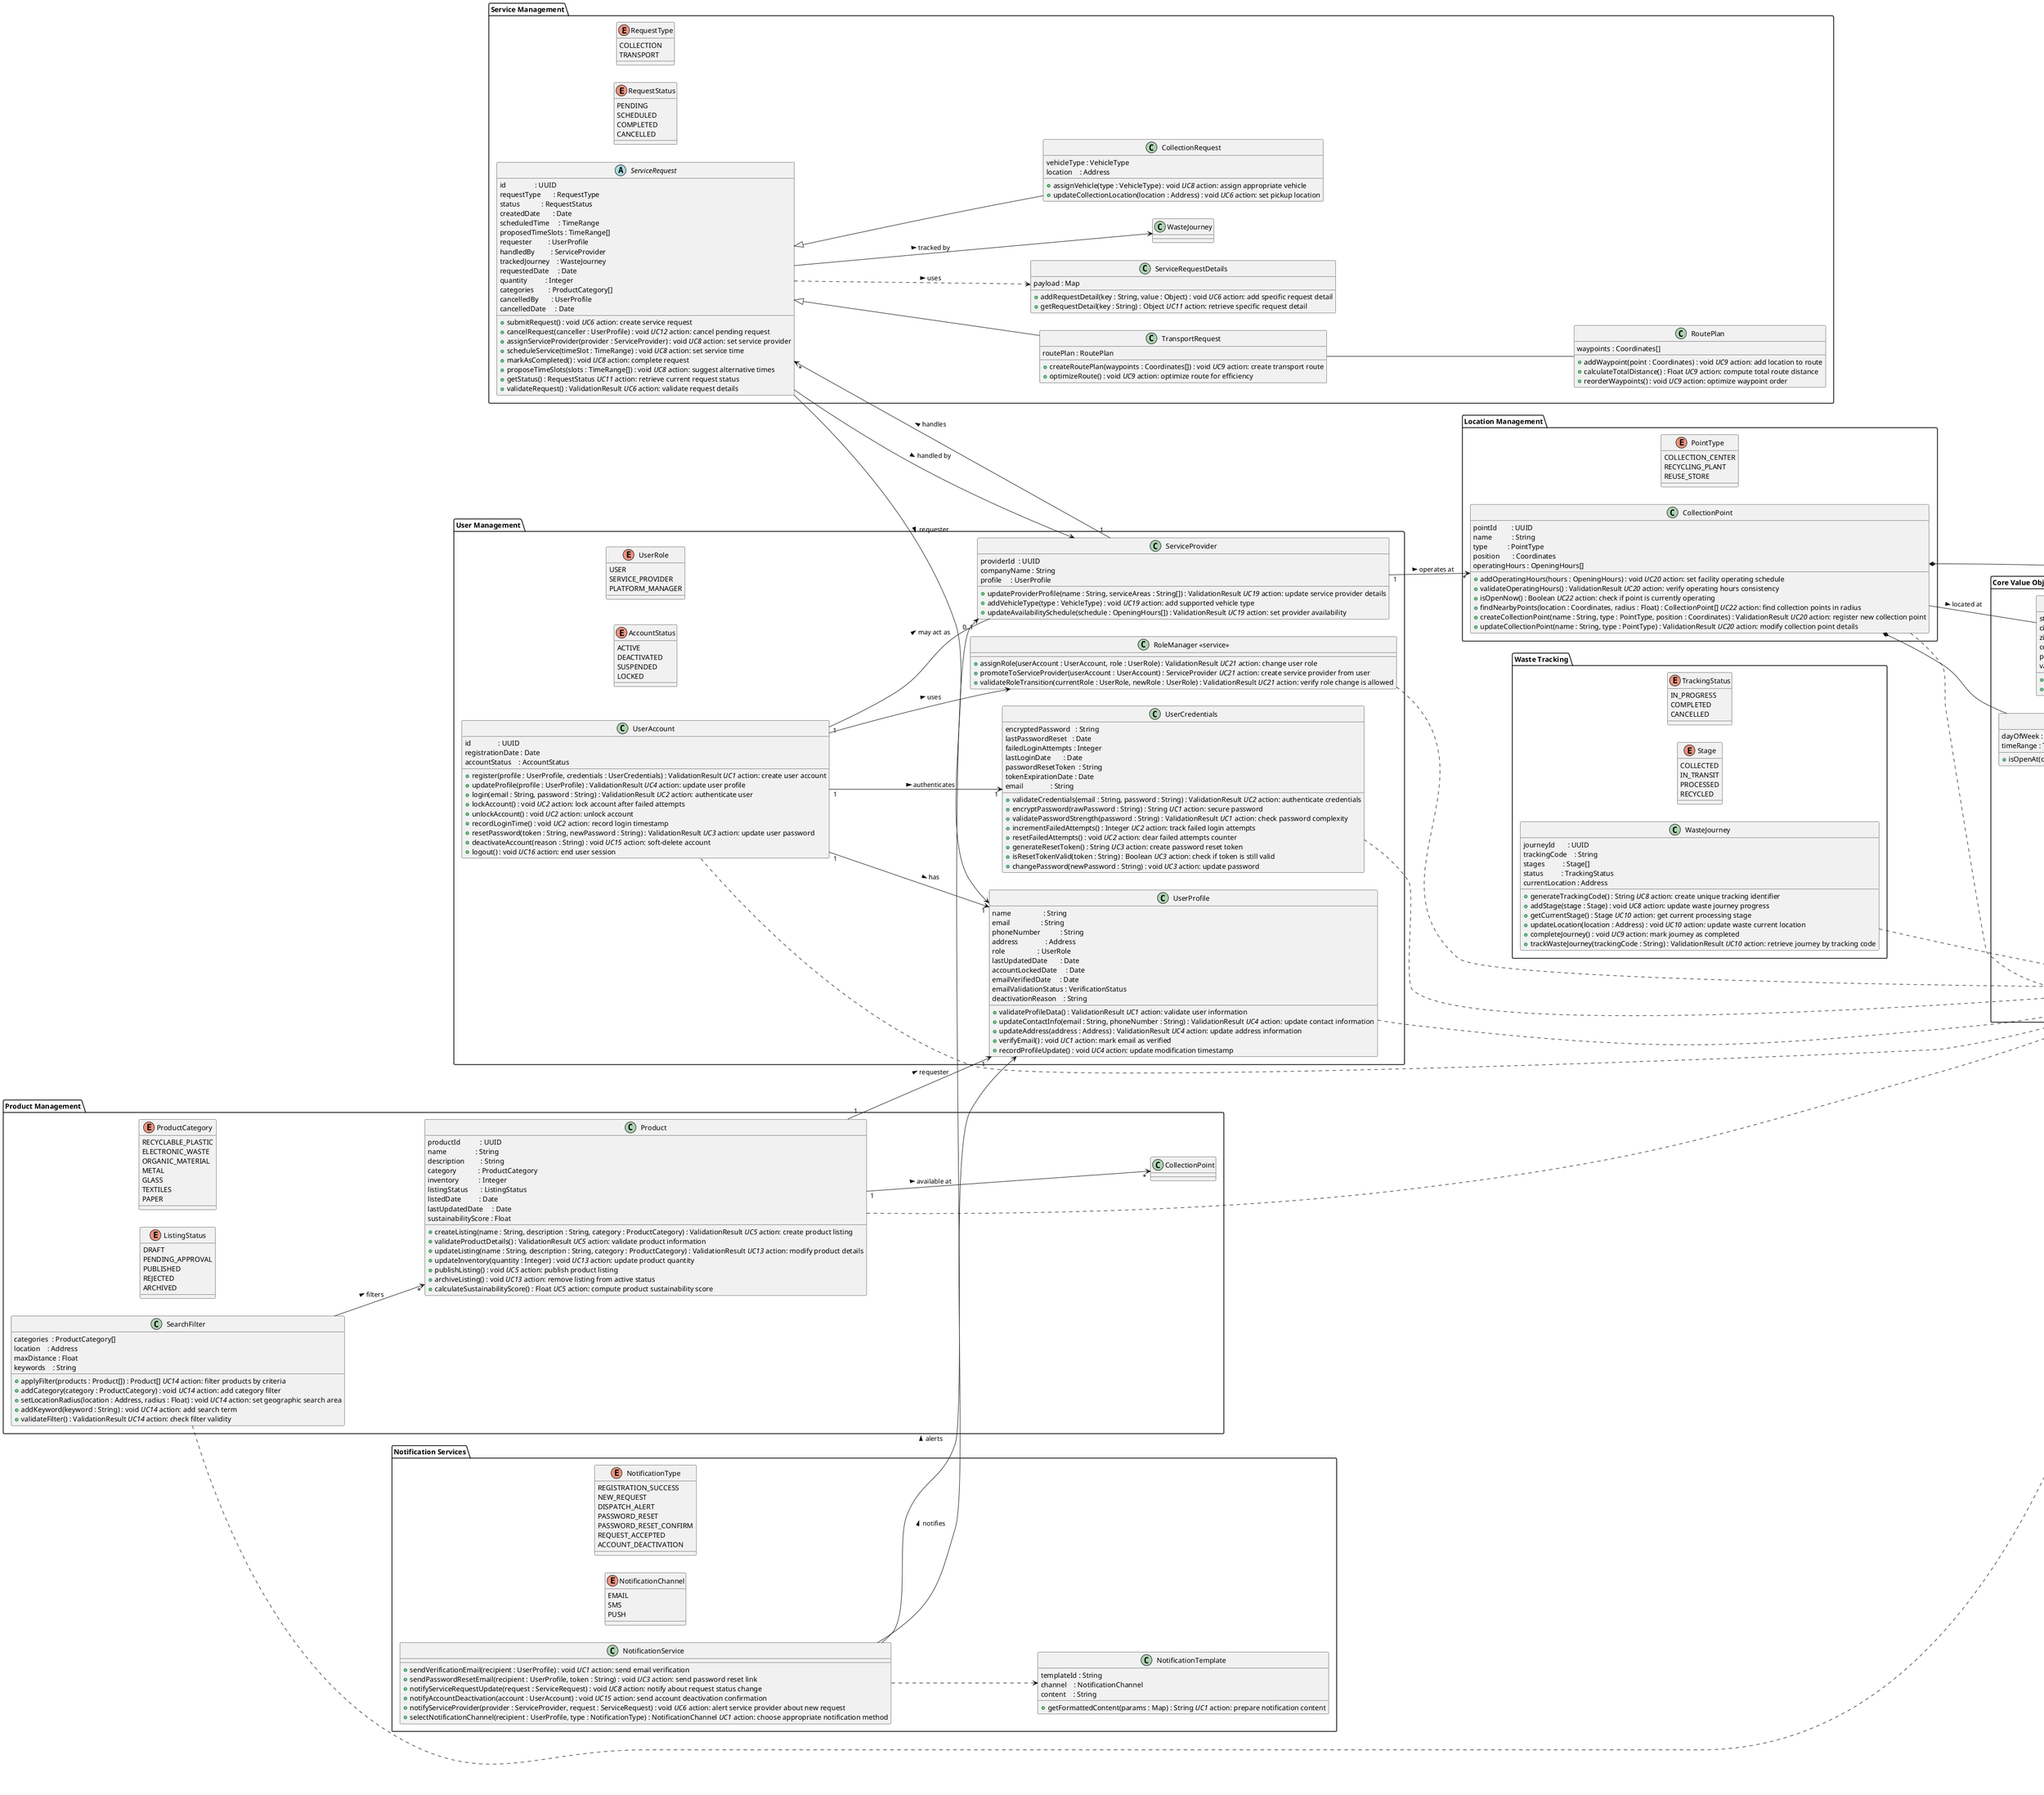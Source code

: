 @startuml
left to right direction
' ──────────────────────────────────────────────
'  CORE VALUE OBJECTS
' ──────────────────────────────────────────────
package "Core Value Objects" {
enum VerificationStatus {
VERIFIED
UNVERIFIED
}
enum VehicleType {
TRUCK
VAN
CARGO_BIKE
BICYCLE
MOTORCYCLE
COMPACTOR
ELECTRIC_VAN
CARGO_VAN
}
enum DayOfWeek {
MON
TUE
WED
THU
FRI
SAT
SUN
}
class ValidationResult {
valid    : Boolean
messages : String[]
+isValid() : Boolean //UC1 //action: check if validation succeeded
}
class Coordinates {
latitude  : Float
longitude : Float
+calculateDistance(destination : Coordinates) : Float //UC14 //action: measure distance between coordinates
}
class Address {
street           : String
city             : String
zipCode          : String
country          : String
position         : Coordinates
validationStatus : VerificationStatus
+verifyAddress() : ValidationResult //UC1 //action: validate address format and existence
+markAsVerified() : void //UC1 //action: set address as verified
}
class TimeRange {
start : LocalTime
end   : LocalTime
+overlaps(other : TimeRange) : Boolean //UC8 //action: check if time ranges overlap
+isAvailable() : Boolean //UC19 //action: determine if timerange is available
}
class OpeningHours {
dayOfWeek : DayOfWeek
timeRange : TimeRange
+isOpenAt(day : DayOfWeek, time : LocalTime) : Boolean //UC20 //action: check if facility is open at specific time
}
Address *-- Coordinates
OpeningHours -- TimeRange
}
' ──────────────────────────────────────────────
'  USER MANAGEMENT
' ──────────────────────────────────────────────
package "User Management" {
enum UserRole {
USER
SERVICE_PROVIDER
PLATFORM_MANAGER
}
enum AccountStatus {
ACTIVE
DEACTIVATED
SUSPENDED
LOCKED
}
class UserAccount {
id               : UUID
registrationDate : Date
accountStatus    : AccountStatus
+register(profile : UserProfile, credentials : UserCredentials) : ValidationResult //UC1 //action: create user account
+updateProfile(profile : UserProfile) : ValidationResult //UC4 //action: update user profile
+login(email : String, password : String) : ValidationResult //UC2 //action: authenticate user
+lockAccount() : void //UC2 //action: lock account after failed attempts
+unlockAccount() : void //UC2 //action: unlock account
+recordLoginTime() : void //UC2 //action: record login timestamp
+resetPassword(token : String, newPassword : String) : ValidationResult //UC3 //action: update user password
+deactivateAccount(reason : String) : void //UC15 //action: soft-delete account
+logout() : void //UC16 //action: end user session
}
class UserProfile {
name                  : String
email                 : String
phoneNumber           : String
address               : Address
role                  : UserRole
lastUpdatedDate       : Date
accountLockedDate     : Date
emailVerifiedDate     : Date
emailValidationStatus : VerificationStatus
deactivationReason    : String
+validateProfileData() : ValidationResult //UC1 //action: validate user information
+updateContactInfo(email : String, phoneNumber : String) : ValidationResult //UC4 //action: update contact information
+updateAddress(address : Address) : ValidationResult //UC4 //action: update address information
+verifyEmail() : void //UC1 //action: mark email as verified
+recordProfileUpdate() : void //UC4 //action: update modification timestamp
}
class UserCredentials {
encryptedPassword   : String
lastPasswordReset   : Date
failedLoginAttempts : Integer
lastLoginDate       : Date
passwordResetToken  : String
tokenExpirationDate : Date
email               : String
+validateCredentials(email : String, password : String) : ValidationResult //UC2 //action: authenticate credentials
+encryptPassword(rawPassword : String) : String //UC1 //action: secure password
+validatePasswordStrength(password : String) : ValidationResult //UC1 //action: check password complexity
+incrementFailedAttempts() : Integer //UC2 //action: track failed login attempts
+resetFailedAttempts() : void //UC2 //action: clear failed attempts counter
+generateResetToken() : String //UC3 //action: create password reset token
+isResetTokenValid(token : String) : Boolean //UC3 //action: check if token is still valid
+changePassword(newPassword : String) : void //UC3 //action: update password
}
class ServiceProvider {
providerId  : UUID
companyName : String
profile     : UserProfile
+updateProviderProfile(name : String, serviceAreas : String[]) : ValidationResult //UC19 //action: update service provider details
+addVehicleType(type : VehicleType) : void //UC19 //action: add supported vehicle type
+updateAvailabilitySchedule(schedule : OpeningHours[]) : ValidationResult //UC19 //action: set provider availability
}
class "RoleManager <<service>>" as RoleManager {
+assignRole(userAccount : UserAccount, role : UserRole) : ValidationResult //UC21 //action: change user role
+promoteToServiceProvider(userAccount : UserAccount) : ServiceProvider //UC21 //action: create service provider from user
+validateRoleTransition(currentRole : UserRole, newRole : UserRole) : ValidationResult //UC21 //action: verify role change is allowed
}
UserAccount ..> ValidationResult
UserProfile ..> ValidationResult
UserCredentials ..> ValidationResult
RoleManager ..> ValidationResult
UserAccount "1" --> "1" UserProfile : has >
UserAccount "1" --> "1" UserCredentials : authenticates >
UserAccount --> RoleManager : uses >
UserAccount "1" -- "0..1" ServiceProvider : may act as >
}
' ──────────────────────────────────────────────
'  SERVICE MANAGEMENT
' ──────────────────────────────────────────────
package "Service Management" {
enum RequestType {
COLLECTION
TRANSPORT
}
enum RequestStatus {
PENDING
SCHEDULED
COMPLETED
CANCELLED
}
abstract class ServiceRequest {
id                : UUID
requestType       : RequestType
status            : RequestStatus
createdDate       : Date
scheduledTime     : TimeRange
proposedTimeSlots : TimeRange[]
requester         : UserProfile
handledBy         : ServiceProvider
trackedJourney    : WasteJourney
requestedDate     : Date
quantity          : Integer
categories        : ProductCategory[]
cancelledBy       : UserProfile
cancelledDate     : Date
+submitRequest() : void //UC6 //action: create service request
+cancelRequest(canceller : UserProfile) : void //UC12 //action: cancel pending request
+assignServiceProvider(provider : ServiceProvider) : void //UC8 //action: set service provider
+scheduleService(timeSlot : TimeRange) : void //UC8 //action: set service time
+markAsCompleted() : void //UC8 //action: complete request
+proposeTimeSlots(slots : TimeRange[]) : void //UC8 //action: suggest alternative times
+getStatus() : RequestStatus //UC11 //action: retrieve current request status
+validateRequest() : ValidationResult //UC6 //action: validate request details
}
class CollectionRequest extends ServiceRequest {
vehicleType : VehicleType
location    : Address
+assignVehicle(type : VehicleType) : void //UC8 //action: assign appropriate vehicle
+updateCollectionLocation(location : Address) : void //UC6 //action: set pickup location
}
class TransportRequest extends ServiceRequest {
routePlan : RoutePlan
+createRoutePlan(waypoints : Coordinates[]) : void //UC9 //action: create transport route
+optimizeRoute() : void //UC9 //action: optimize route for efficiency
}
class ServiceRequestDetails {
payload : Map
+addRequestDetail(key : String, value : Object) : void //UC6 //action: add specific request detail
+getRequestDetail(key : String) : Object //UC11 //action: retrieve specific request detail
}
ServiceRequest ..> ServiceRequestDetails : uses >
class RoutePlan {
waypoints : Coordinates[]
+addWaypoint(point : Coordinates) : void //UC9 //action: add location to route
+calculateTotalDistance() : Float //UC9 //action: compute total route distance
+reorderWaypoints() : void //UC9 //action: optimize waypoint order
}
ServiceProvider "1" --> "*" ServiceRequest : handles >
TransportRequest -- RoutePlan
ServiceRequest --> WasteJourney : tracked by >
ServiceRequest --> UserProfile : requester >
ServiceRequest --> ServiceProvider : handled by >
}
' ──────────────────────────────────────────────
'  WASTE TRACKING
' ──────────────────────────────────────────────
package "Waste Tracking" {
enum TrackingStatus {
IN_PROGRESS
COMPLETED
CANCELLED
}
enum Stage {
COLLECTED
IN_TRANSIT
PROCESSED
RECYCLED
}
class WasteJourney {
journeyId       : UUID
trackingCode    : String
stages          : Stage[]
status          : TrackingStatus
currentLocation : Address
+generateTrackingCode() : String //UC8 //action: create unique tracking identifier
+addStage(stage : Stage) : void //UC8 //action: update waste journey progress
+getCurrentStage() : Stage //UC10 //action: get current processing stage
+updateLocation(location : Address) : void //UC10 //action: update waste current location
+completeJourney() : void //UC9 //action: mark journey as completed
+trackWasteJourney(trackingCode : String) : ValidationResult //UC10 //action: retrieve journey by tracking code
}
WasteJourney ..> ValidationResult
}
' ──────────────────────────────────────────────
'  PRODUCT MANAGEMENT
' ──────────────────────────────────────────────
package "Product Management" {
enum ProductCategory {
RECYCLABLE_PLASTIC
ELECTRONIC_WASTE
ORGANIC_MATERIAL
METAL
GLASS
TEXTILES
PAPER
}
enum ListingStatus {
DRAFT
PENDING_APPROVAL
PUBLISHED
REJECTED
ARCHIVED
}
class Product {
productId           : UUID
name                : String
description         : String
category            : ProductCategory
inventory           : Integer
listingStatus       : ListingStatus
listedDate          : Date
lastUpdatedDate     : Date
sustainabilityScore : Float
+createListing(name : String, description : String, category : ProductCategory) : ValidationResult //UC5 //action: create product listing
+validateProductDetails() : ValidationResult //UC5 //action: validate product information
+updateListing(name : String, description : String, category : ProductCategory) : ValidationResult //UC13 //action: modify product details
+updateInventory(quantity : Integer) : void //UC13 //action: update product quantity
+publishListing() : void //UC5 //action: publish product listing
+archiveListing() : void //UC13 //action: remove listing from active status
+calculateSustainabilityScore() : Float //UC5 //action: compute product sustainability score
}
class SearchFilter {
categories  : ProductCategory[]
location    : Address
maxDistance : Float
keywords    : String
+applyFilter(products : Product[]) : Product[] //UC14 //action: filter products by criteria
+addCategory(category : ProductCategory) : void //UC14 //action: add category filter
+setLocationRadius(location : Address, radius : Float) : void //UC14 //action: set geographic search area
+addKeyword(keyword : String) : void //UC14 //action: add search term
+validateFilter() : ValidationResult //UC14 //action: check filter validity
}
Product ..> ValidationResult
SearchFilter ..> ValidationResult
Product "1" --> "*" CollectionPoint : available at >
Product "1" --> "1" UserProfile      : requester >
SearchFilter --> "*" Product            : filters >
}
' ──────────────────────────────────────────────
'  LOCATION MANAGEMENT
' ──────────────────────────────────────────────
package "Location Management" {
enum PointType {
COLLECTION_CENTER
RECYCLING_PLANT
REUSE_STORE
}
class CollectionPoint {
pointId        : UUID
name           : String
type           : PointType
position       : Coordinates
operatingHours : OpeningHours[]
+addOperatingHours(hours : OpeningHours) : void //UC20 //action: set facility operating schedule
+validateOperatingHours() : ValidationResult //UC20 //action: verify operating hours consistency
+isOpenNow() : Boolean //UC22 //action: check if point is currently operating
+findNearbyPoints(location : Coordinates, radius : Float) : CollectionPoint[] //UC22 //action: find collection points in radius
+createCollectionPoint(name : String, type : PointType, position : Coordinates) : ValidationResult //UC20 //action: register new collection point
+updateCollectionPoint(name : String, type : PointType) : ValidationResult //UC20 //action: modify collection point details
}
CollectionPoint ..> ValidationResult
CollectionPoint *-- Coordinates
CollectionPoint *-- OpeningHours
CollectionPoint -- Address : located at >
ServiceProvider "1" --> "*" CollectionPoint : operates at >
}
' ──────────────────────────────────────────────
'  NOTIFICATION SERVICES
' ──────────────────────────────────────────────
package "Notification Services" {
enum NotificationType {
REGISTRATION_SUCCESS
NEW_REQUEST
DISPATCH_ALERT
PASSWORD_RESET
PASSWORD_RESET_CONFIRM
REQUEST_ACCEPTED
ACCOUNT_DEACTIVATION
}
enum NotificationChannel{
EMAIL
SMS
PUSH
}
class NotificationTemplate {
templateId : String
channel    : NotificationChannel
content    : String
+getFormattedContent(params : Map) : String //UC1 //action: prepare notification content
}
class NotificationService {
+sendVerificationEmail(recipient : UserProfile) : void //UC1 //action: send email verification
+sendPasswordResetEmail(recipient : UserProfile, token : String) : void //UC3 //action: send password reset link
+notifyServiceRequestUpdate(request : ServiceRequest) : void //UC8 //action: notify about request status change
+notifyAccountDeactivation(account : UserAccount) : void //UC15 //action: send account deactivation confirmation
+notifyServiceProvider(provider : ServiceProvider, request : ServiceRequest) : void //UC6 //action: alert service provider about new request
+selectNotificationChannel(recipient : UserProfile, type : NotificationType) : NotificationChannel //UC1 //action: choose appropriate notification method
}
NotificationService ..> NotificationTemplate
NotificationService --> UserProfile     : notifies >
NotificationService --> ServiceProvider : alerts >
}
@enduml